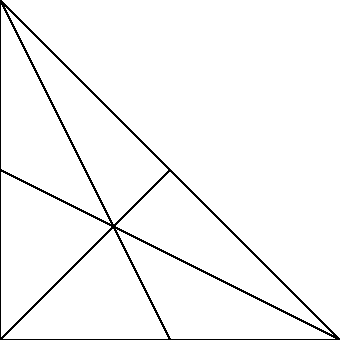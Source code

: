 size(6cm,6cm);

pair A, B, C;
A=(0,0); B=(1,0); C=(0,1);
draw(A--B--C--cycle);
draw (midpoint(A--B) -- C);
draw (B+0.5*(C-B) -- A);
draw (interp(A,C,0.5) -- B);
